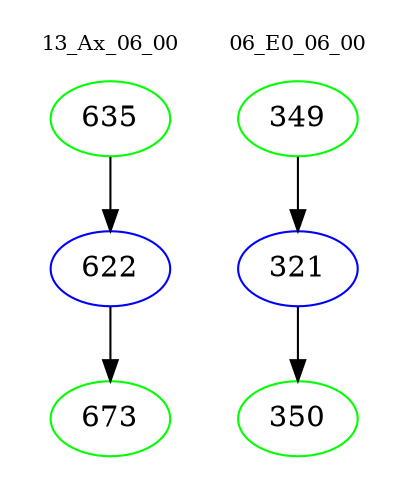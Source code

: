 digraph{
subgraph cluster_0 {
color = white
label = "13_Ax_06_00";
fontsize=10;
T0_635 [label="635", color="green"]
T0_635 -> T0_622 [color="black"]
T0_622 [label="622", color="blue"]
T0_622 -> T0_673 [color="black"]
T0_673 [label="673", color="green"]
}
subgraph cluster_1 {
color = white
label = "06_E0_06_00";
fontsize=10;
T1_349 [label="349", color="green"]
T1_349 -> T1_321 [color="black"]
T1_321 [label="321", color="blue"]
T1_321 -> T1_350 [color="black"]
T1_350 [label="350", color="green"]
}
}
